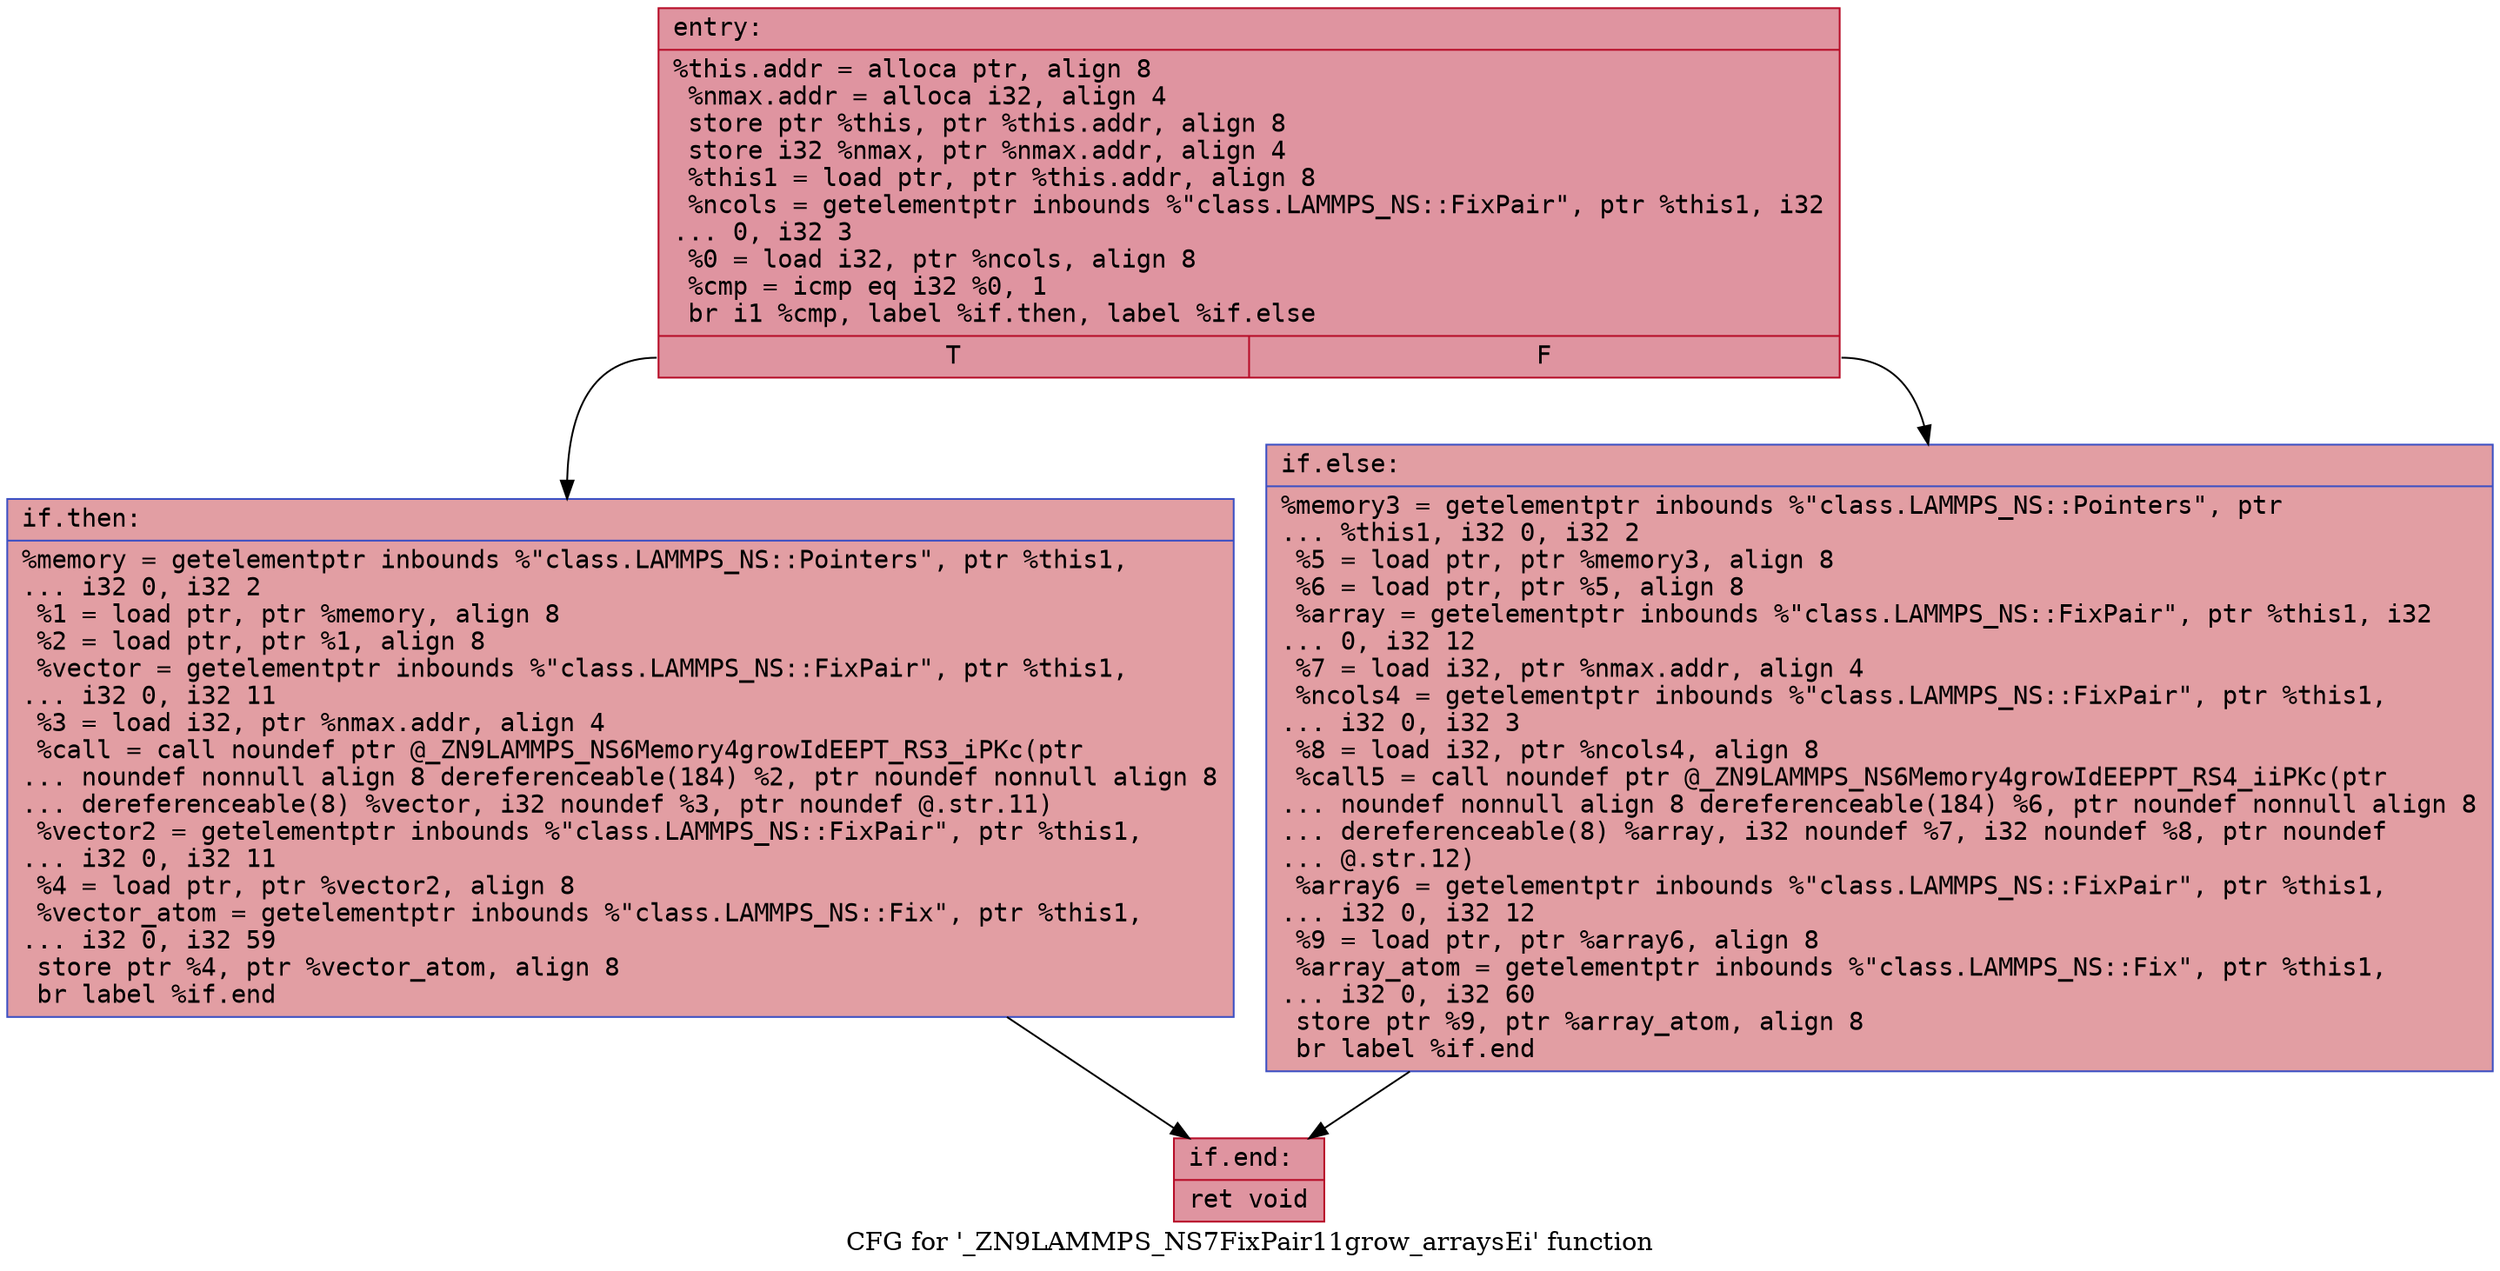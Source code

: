 digraph "CFG for '_ZN9LAMMPS_NS7FixPair11grow_arraysEi' function" {
	label="CFG for '_ZN9LAMMPS_NS7FixPair11grow_arraysEi' function";

	Node0x5629e4cd71e0 [shape=record,color="#b70d28ff", style=filled, fillcolor="#b70d2870" fontname="Courier",label="{entry:\l|  %this.addr = alloca ptr, align 8\l  %nmax.addr = alloca i32, align 4\l  store ptr %this, ptr %this.addr, align 8\l  store i32 %nmax, ptr %nmax.addr, align 4\l  %this1 = load ptr, ptr %this.addr, align 8\l  %ncols = getelementptr inbounds %\"class.LAMMPS_NS::FixPair\", ptr %this1, i32\l... 0, i32 3\l  %0 = load i32, ptr %ncols, align 8\l  %cmp = icmp eq i32 %0, 1\l  br i1 %cmp, label %if.then, label %if.else\l|{<s0>T|<s1>F}}"];
	Node0x5629e4cd71e0:s0 -> Node0x5629e4cd76b0[tooltip="entry -> if.then\nProbability 50.00%" ];
	Node0x5629e4cd71e0:s1 -> Node0x5629e4cd7720[tooltip="entry -> if.else\nProbability 50.00%" ];
	Node0x5629e4cd76b0 [shape=record,color="#3d50c3ff", style=filled, fillcolor="#be242e70" fontname="Courier",label="{if.then:\l|  %memory = getelementptr inbounds %\"class.LAMMPS_NS::Pointers\", ptr %this1,\l... i32 0, i32 2\l  %1 = load ptr, ptr %memory, align 8\l  %2 = load ptr, ptr %1, align 8\l  %vector = getelementptr inbounds %\"class.LAMMPS_NS::FixPair\", ptr %this1,\l... i32 0, i32 11\l  %3 = load i32, ptr %nmax.addr, align 4\l  %call = call noundef ptr @_ZN9LAMMPS_NS6Memory4growIdEEPT_RS3_iPKc(ptr\l... noundef nonnull align 8 dereferenceable(184) %2, ptr noundef nonnull align 8\l... dereferenceable(8) %vector, i32 noundef %3, ptr noundef @.str.11)\l  %vector2 = getelementptr inbounds %\"class.LAMMPS_NS::FixPair\", ptr %this1,\l... i32 0, i32 11\l  %4 = load ptr, ptr %vector2, align 8\l  %vector_atom = getelementptr inbounds %\"class.LAMMPS_NS::Fix\", ptr %this1,\l... i32 0, i32 59\l  store ptr %4, ptr %vector_atom, align 8\l  br label %if.end\l}"];
	Node0x5629e4cd76b0 -> Node0x5629e4cd82b0[tooltip="if.then -> if.end\nProbability 100.00%" ];
	Node0x5629e4cd7720 [shape=record,color="#3d50c3ff", style=filled, fillcolor="#be242e70" fontname="Courier",label="{if.else:\l|  %memory3 = getelementptr inbounds %\"class.LAMMPS_NS::Pointers\", ptr\l... %this1, i32 0, i32 2\l  %5 = load ptr, ptr %memory3, align 8\l  %6 = load ptr, ptr %5, align 8\l  %array = getelementptr inbounds %\"class.LAMMPS_NS::FixPair\", ptr %this1, i32\l... 0, i32 12\l  %7 = load i32, ptr %nmax.addr, align 4\l  %ncols4 = getelementptr inbounds %\"class.LAMMPS_NS::FixPair\", ptr %this1,\l... i32 0, i32 3\l  %8 = load i32, ptr %ncols4, align 8\l  %call5 = call noundef ptr @_ZN9LAMMPS_NS6Memory4growIdEEPPT_RS4_iiPKc(ptr\l... noundef nonnull align 8 dereferenceable(184) %6, ptr noundef nonnull align 8\l... dereferenceable(8) %array, i32 noundef %7, i32 noundef %8, ptr noundef\l... @.str.12)\l  %array6 = getelementptr inbounds %\"class.LAMMPS_NS::FixPair\", ptr %this1,\l... i32 0, i32 12\l  %9 = load ptr, ptr %array6, align 8\l  %array_atom = getelementptr inbounds %\"class.LAMMPS_NS::Fix\", ptr %this1,\l... i32 0, i32 60\l  store ptr %9, ptr %array_atom, align 8\l  br label %if.end\l}"];
	Node0x5629e4cd7720 -> Node0x5629e4cd82b0[tooltip="if.else -> if.end\nProbability 100.00%" ];
	Node0x5629e4cd82b0 [shape=record,color="#b70d28ff", style=filled, fillcolor="#b70d2870" fontname="Courier",label="{if.end:\l|  ret void\l}"];
}
